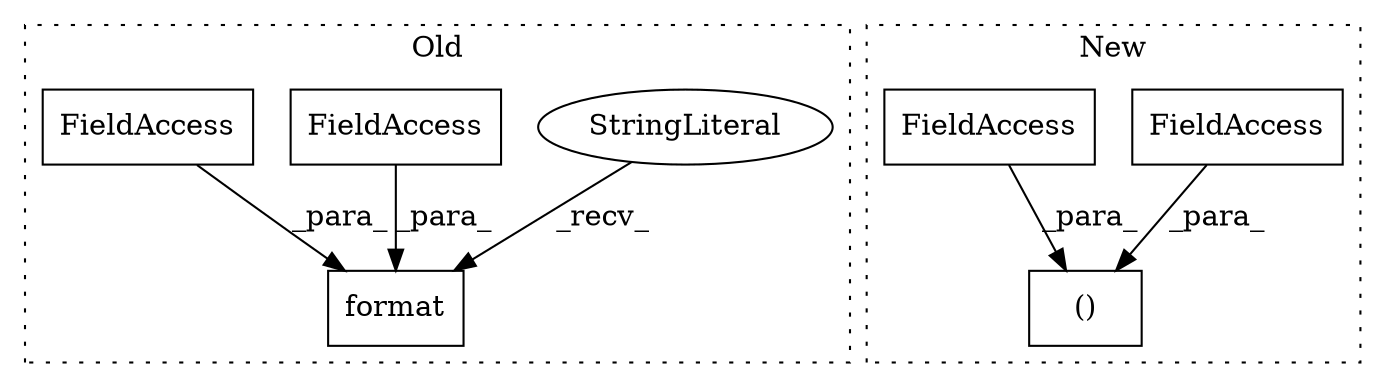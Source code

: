 digraph G {
subgraph cluster0 {
1 [label="format" a="32" s="5499,5576" l="7,1" shape="box"];
3 [label="StringLiteral" a="45" s="5433" l="65" shape="ellipse"];
6 [label="FieldAccess" a="22" s="5518" l="11" shape="box"];
7 [label="FieldAccess" a="22" s="5530" l="7" shape="box"];
label = "Old";
style="dotted";
}
subgraph cluster1 {
2 [label="()" a="106" s="3885" l="76" shape="box"];
4 [label="FieldAccess" a="22" s="3885" l="13" shape="box"];
5 [label="FieldAccess" a="22" s="3911" l="19" shape="box"];
label = "New";
style="dotted";
}
3 -> 1 [label="_recv_"];
4 -> 2 [label="_para_"];
5 -> 2 [label="_para_"];
6 -> 1 [label="_para_"];
7 -> 1 [label="_para_"];
}